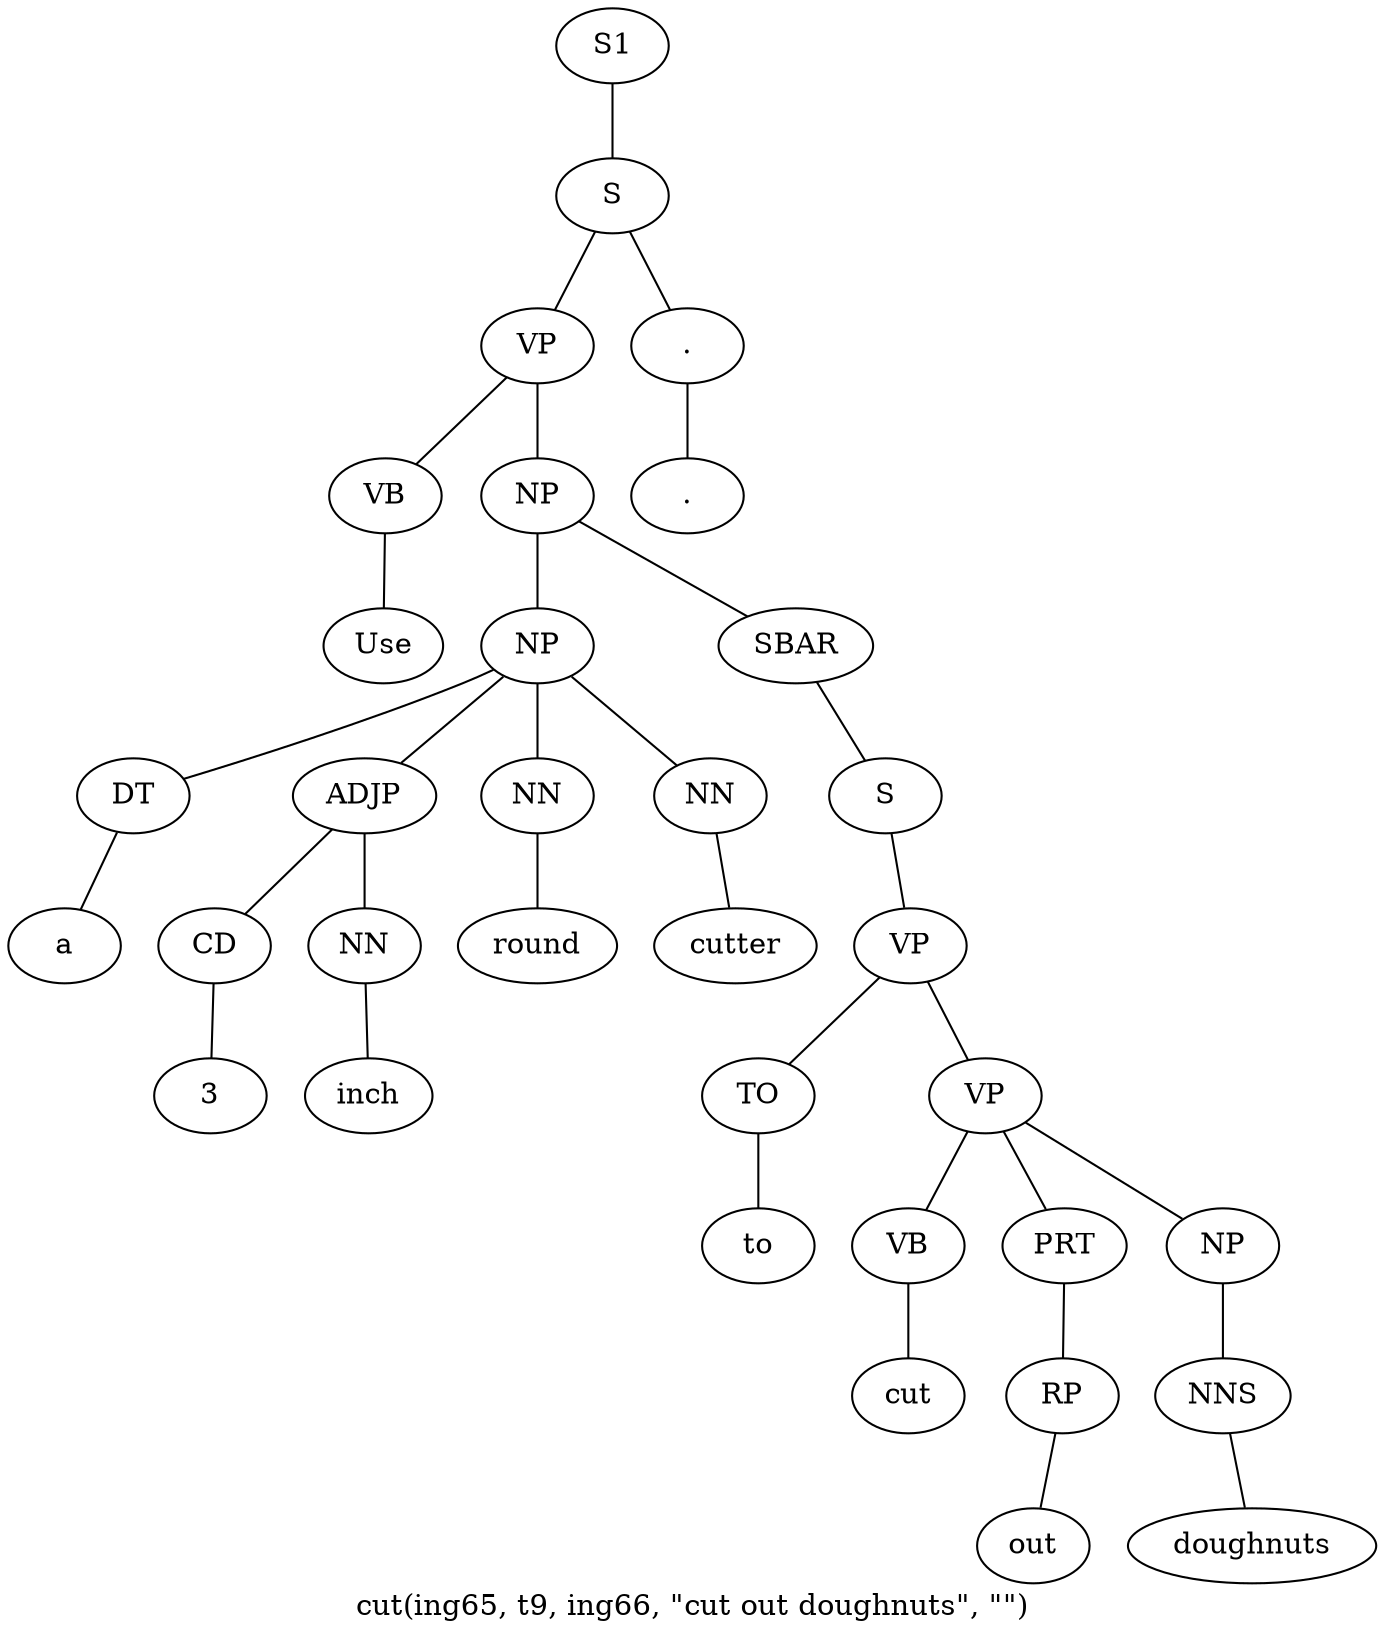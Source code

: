 graph SyntaxGraph {
	label = "cut(ing65, t9, ing66, \"cut out doughnuts\", \"\")";
	Node0 [label="S1"];
	Node1 [label="S"];
	Node2 [label="VP"];
	Node3 [label="VB"];
	Node4 [label="Use"];
	Node5 [label="NP"];
	Node6 [label="NP"];
	Node7 [label="DT"];
	Node8 [label="a"];
	Node9 [label="ADJP"];
	Node10 [label="CD"];
	Node11 [label="3"];
	Node12 [label="NN"];
	Node13 [label="inch"];
	Node14 [label="NN"];
	Node15 [label="round"];
	Node16 [label="NN"];
	Node17 [label="cutter"];
	Node18 [label="SBAR"];
	Node19 [label="S"];
	Node20 [label="VP"];
	Node21 [label="TO"];
	Node22 [label="to"];
	Node23 [label="VP"];
	Node24 [label="VB"];
	Node25 [label="cut"];
	Node26 [label="PRT"];
	Node27 [label="RP"];
	Node28 [label="out"];
	Node29 [label="NP"];
	Node30 [label="NNS"];
	Node31 [label="doughnuts"];
	Node32 [label="."];
	Node33 [label="."];

	Node0 -- Node1;
	Node1 -- Node2;
	Node1 -- Node32;
	Node2 -- Node3;
	Node2 -- Node5;
	Node3 -- Node4;
	Node5 -- Node6;
	Node5 -- Node18;
	Node6 -- Node7;
	Node6 -- Node9;
	Node6 -- Node14;
	Node6 -- Node16;
	Node7 -- Node8;
	Node9 -- Node10;
	Node9 -- Node12;
	Node10 -- Node11;
	Node12 -- Node13;
	Node14 -- Node15;
	Node16 -- Node17;
	Node18 -- Node19;
	Node19 -- Node20;
	Node20 -- Node21;
	Node20 -- Node23;
	Node21 -- Node22;
	Node23 -- Node24;
	Node23 -- Node26;
	Node23 -- Node29;
	Node24 -- Node25;
	Node26 -- Node27;
	Node27 -- Node28;
	Node29 -- Node30;
	Node30 -- Node31;
	Node32 -- Node33;
}